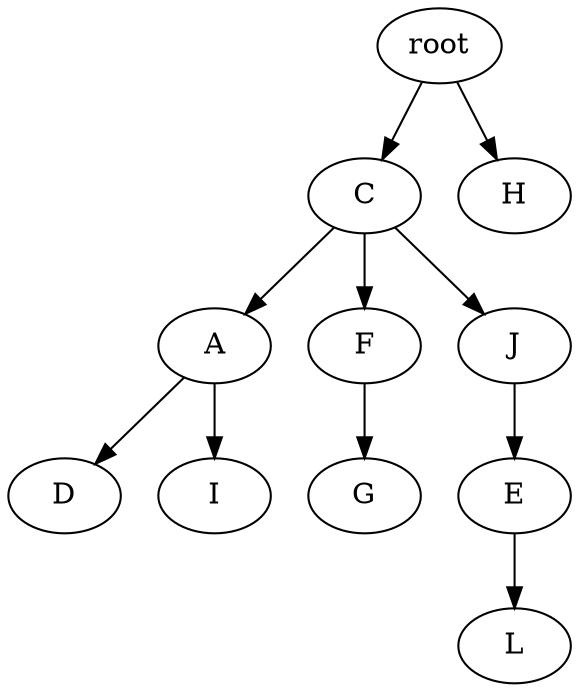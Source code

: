 strict digraph G {
	graph [name=G];
	0	 [label=root];
	2	 [label=C];
	0 -> 2;
	1	 [label=H];
	0 -> 1;
	4	 [label=A];
	9	 [label=D];
	4 -> 9;
	7	 [label=I];
	4 -> 7;
	2 -> 4;
	3	 [label=F];
	2 -> 3;
	5	 [label=J];
	2 -> 5;
	10	 [label=E];
	11	 [label=L];
	10 -> 11;
	6	 [label=G];
	3 -> 6;
	5 -> 10;
}
